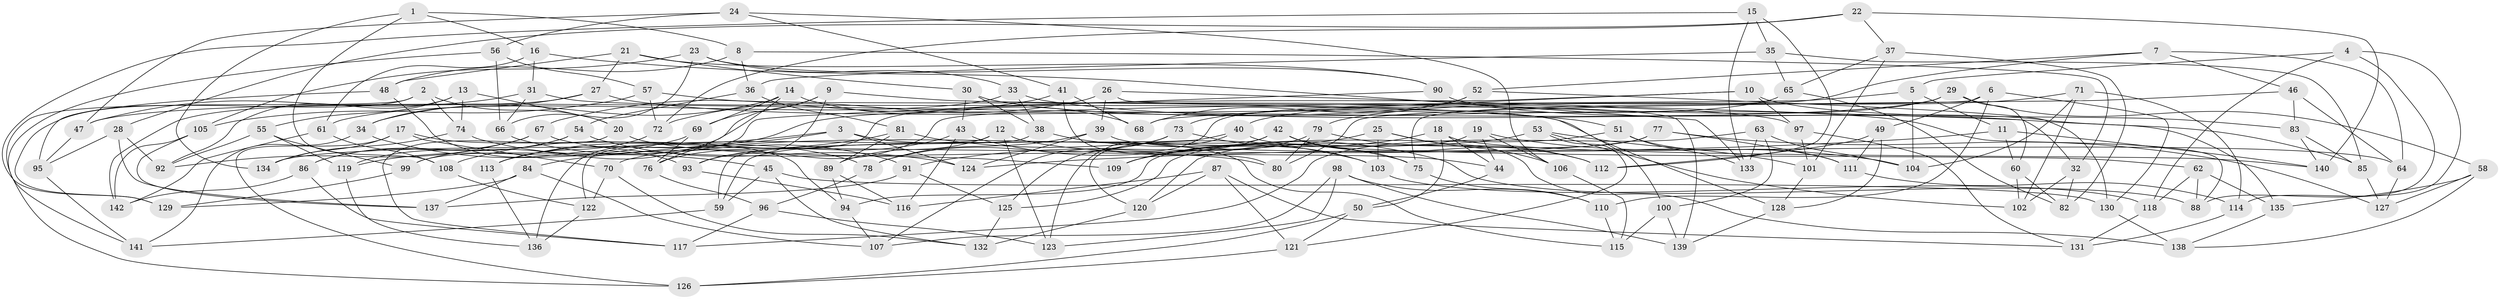 // coarse degree distribution, {10: 0.07142857142857142, 5: 0.07142857142857142, 8: 0.10714285714285714, 9: 0.03571428571428571, 4: 0.25, 7: 0.07142857142857142, 11: 0.017857142857142856, 3: 0.05357142857142857, 6: 0.2857142857142857, 16: 0.017857142857142856, 12: 0.017857142857142856}
// Generated by graph-tools (version 1.1) at 2025/20/03/04/25 18:20:35]
// undirected, 142 vertices, 284 edges
graph export_dot {
graph [start="1"]
  node [color=gray90,style=filled];
  1;
  2;
  3;
  4;
  5;
  6;
  7;
  8;
  9;
  10;
  11;
  12;
  13;
  14;
  15;
  16;
  17;
  18;
  19;
  20;
  21;
  22;
  23;
  24;
  25;
  26;
  27;
  28;
  29;
  30;
  31;
  32;
  33;
  34;
  35;
  36;
  37;
  38;
  39;
  40;
  41;
  42;
  43;
  44;
  45;
  46;
  47;
  48;
  49;
  50;
  51;
  52;
  53;
  54;
  55;
  56;
  57;
  58;
  59;
  60;
  61;
  62;
  63;
  64;
  65;
  66;
  67;
  68;
  69;
  70;
  71;
  72;
  73;
  74;
  75;
  76;
  77;
  78;
  79;
  80;
  81;
  82;
  83;
  84;
  85;
  86;
  87;
  88;
  89;
  90;
  91;
  92;
  93;
  94;
  95;
  96;
  97;
  98;
  99;
  100;
  101;
  102;
  103;
  104;
  105;
  106;
  107;
  108;
  109;
  110;
  111;
  112;
  113;
  114;
  115;
  116;
  117;
  118;
  119;
  120;
  121;
  122;
  123;
  124;
  125;
  126;
  127;
  128;
  129;
  130;
  131;
  132;
  133;
  134;
  135;
  136;
  137;
  138;
  139;
  140;
  141;
  142;
  1 -- 108;
  1 -- 8;
  1 -- 16;
  1 -- 134;
  2 -- 20;
  2 -- 126;
  2 -- 129;
  2 -- 74;
  3 -- 115;
  3 -- 108;
  3 -- 113;
  3 -- 124;
  4 -- 118;
  4 -- 88;
  4 -- 114;
  4 -- 5;
  5 -- 104;
  5 -- 76;
  5 -- 11;
  6 -- 49;
  6 -- 110;
  6 -- 75;
  6 -- 130;
  7 -- 64;
  7 -- 125;
  7 -- 52;
  7 -- 46;
  8 -- 32;
  8 -- 36;
  8 -- 48;
  9 -- 100;
  9 -- 99;
  9 -- 69;
  9 -- 93;
  10 -- 83;
  10 -- 136;
  10 -- 68;
  10 -- 97;
  11 -- 124;
  11 -- 60;
  11 -- 140;
  12 -- 122;
  12 -- 89;
  12 -- 44;
  12 -- 123;
  13 -- 20;
  13 -- 92;
  13 -- 55;
  13 -- 74;
  14 -- 69;
  14 -- 34;
  14 -- 68;
  14 -- 76;
  15 -- 129;
  15 -- 133;
  15 -- 112;
  15 -- 35;
  16 -- 31;
  16 -- 133;
  16 -- 61;
  17 -- 126;
  17 -- 134;
  17 -- 70;
  17 -- 94;
  18 -- 140;
  18 -- 44;
  18 -- 50;
  18 -- 109;
  19 -- 104;
  19 -- 106;
  19 -- 94;
  19 -- 44;
  20 -- 109;
  20 -- 117;
  21 -- 30;
  21 -- 90;
  21 -- 48;
  21 -- 27;
  22 -- 37;
  22 -- 72;
  22 -- 140;
  22 -- 28;
  23 -- 90;
  23 -- 33;
  23 -- 105;
  23 -- 66;
  24 -- 106;
  24 -- 56;
  24 -- 47;
  24 -- 41;
  25 -- 138;
  25 -- 103;
  25 -- 91;
  25 -- 106;
  26 -- 32;
  26 -- 72;
  26 -- 39;
  26 -- 139;
  27 -- 34;
  27 -- 51;
  27 -- 142;
  28 -- 92;
  28 -- 137;
  28 -- 95;
  29 -- 40;
  29 -- 58;
  29 -- 47;
  29 -- 60;
  30 -- 38;
  30 -- 43;
  30 -- 88;
  31 -- 47;
  31 -- 128;
  31 -- 66;
  32 -- 102;
  32 -- 82;
  33 -- 61;
  33 -- 38;
  33 -- 85;
  34 -- 45;
  34 -- 141;
  35 -- 36;
  35 -- 85;
  35 -- 65;
  36 -- 54;
  36 -- 81;
  37 -- 82;
  37 -- 101;
  37 -- 65;
  38 -- 88;
  38 -- 59;
  39 -- 64;
  39 -- 124;
  39 -- 78;
  40 -- 123;
  40 -- 62;
  40 -- 59;
  41 -- 67;
  41 -- 68;
  41 -- 80;
  42 -- 75;
  42 -- 109;
  42 -- 112;
  42 -- 120;
  43 -- 93;
  43 -- 75;
  43 -- 116;
  44 -- 50;
  45 -- 130;
  45 -- 132;
  45 -- 59;
  46 -- 80;
  46 -- 64;
  46 -- 83;
  47 -- 95;
  48 -- 95;
  48 -- 93;
  49 -- 128;
  49 -- 112;
  49 -- 111;
  50 -- 126;
  50 -- 121;
  51 -- 125;
  51 -- 111;
  51 -- 133;
  52 -- 68;
  52 -- 130;
  52 -- 113;
  53 -- 102;
  53 -- 121;
  53 -- 70;
  53 -- 101;
  54 -- 86;
  54 -- 119;
  54 -- 124;
  55 -- 99;
  55 -- 119;
  55 -- 92;
  56 -- 141;
  56 -- 57;
  56 -- 66;
  57 -- 72;
  57 -- 97;
  57 -- 105;
  58 -- 138;
  58 -- 127;
  58 -- 135;
  59 -- 141;
  60 -- 102;
  60 -- 82;
  61 -- 108;
  61 -- 142;
  62 -- 118;
  62 -- 88;
  62 -- 135;
  63 -- 104;
  63 -- 117;
  63 -- 100;
  63 -- 133;
  64 -- 127;
  65 -- 82;
  65 -- 73;
  66 -- 91;
  67 -- 86;
  67 -- 80;
  67 -- 92;
  69 -- 76;
  69 -- 119;
  70 -- 132;
  70 -- 122;
  71 -- 104;
  71 -- 102;
  71 -- 114;
  71 -- 79;
  72 -- 113;
  73 -- 107;
  73 -- 78;
  73 -- 103;
  74 -- 134;
  74 -- 78;
  75 -- 110;
  76 -- 96;
  77 -- 120;
  77 -- 134;
  77 -- 111;
  77 -- 127;
  78 -- 96;
  79 -- 109;
  79 -- 112;
  79 -- 80;
  81 -- 103;
  81 -- 89;
  81 -- 84;
  83 -- 140;
  83 -- 85;
  84 -- 107;
  84 -- 129;
  84 -- 137;
  85 -- 127;
  86 -- 142;
  86 -- 117;
  87 -- 131;
  87 -- 116;
  87 -- 121;
  87 -- 120;
  89 -- 116;
  89 -- 94;
  90 -- 135;
  90 -- 99;
  91 -- 137;
  91 -- 125;
  93 -- 116;
  94 -- 107;
  95 -- 141;
  96 -- 123;
  96 -- 117;
  97 -- 101;
  97 -- 131;
  98 -- 107;
  98 -- 139;
  98 -- 110;
  98 -- 123;
  99 -- 129;
  100 -- 139;
  100 -- 115;
  101 -- 128;
  103 -- 118;
  105 -- 137;
  105 -- 142;
  106 -- 115;
  108 -- 122;
  110 -- 115;
  111 -- 114;
  113 -- 136;
  114 -- 131;
  118 -- 131;
  119 -- 136;
  120 -- 132;
  121 -- 126;
  122 -- 136;
  125 -- 132;
  128 -- 139;
  130 -- 138;
  135 -- 138;
}
